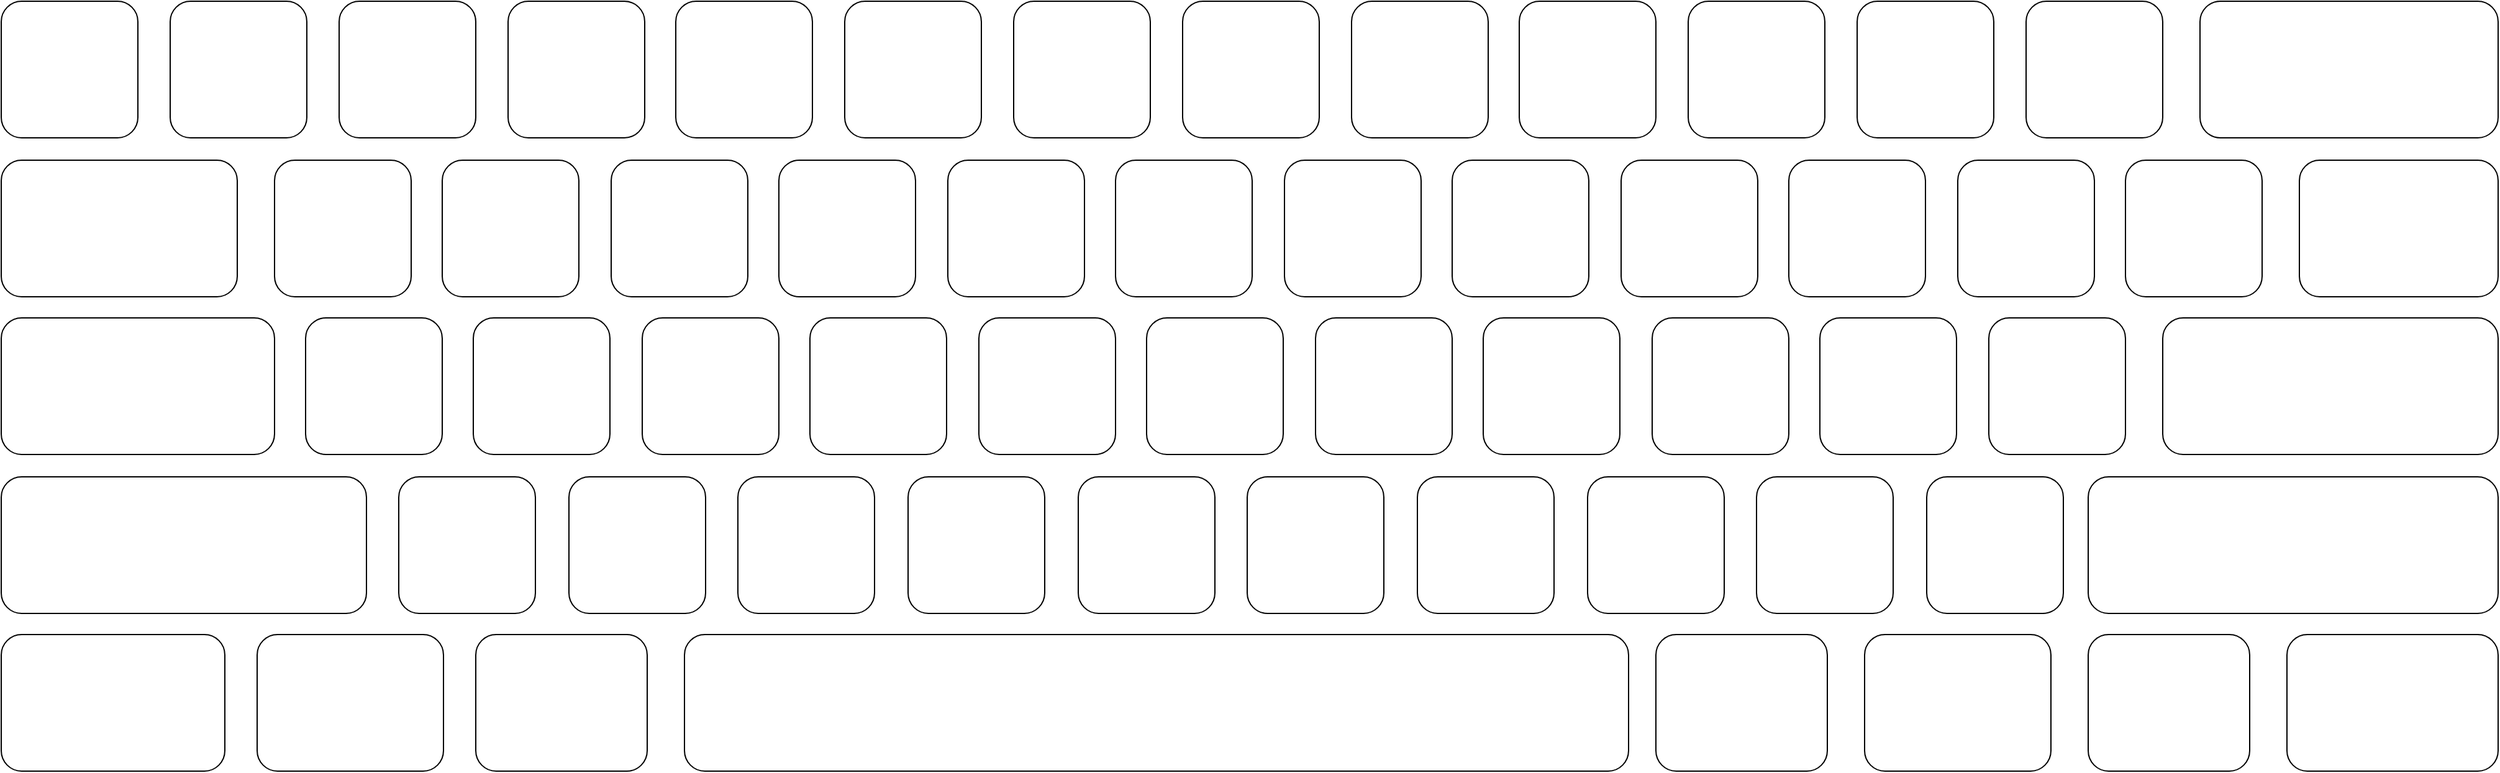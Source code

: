 <mxfile version="14.6.13" type="device" pages="2"><diagram id="XBa4Q_EDjiroyI0y3Vzs" name="empty"><mxGraphModel dx="1086" dy="846" grid="1" gridSize="10" guides="1" tooltips="1" connect="1" arrows="1" fold="1" page="1" pageScale="1" pageWidth="827" pageHeight="1169" math="0" shadow="0"><root><mxCell id="0"/><mxCell id="1" parent="0"/><mxCell id="fAleqmtmpxo0EEFf1o8w-3" value="" style="rounded=1;whiteSpace=wrap;html=1;" parent="1" vertex="1"><mxGeometry x="480" y="330" width="110" height="110" as="geometry"/></mxCell><mxCell id="fAleqmtmpxo0EEFf1o8w-4" value="" style="rounded=1;whiteSpace=wrap;html=1;" parent="1" vertex="1"><mxGeometry x="616" y="330" width="110" height="110" as="geometry"/></mxCell><mxCell id="fAleqmtmpxo0EEFf1o8w-5" value="" style="rounded=1;whiteSpace=wrap;html=1;" parent="1" vertex="1"><mxGeometry x="752" y="330" width="110" height="110" as="geometry"/></mxCell><mxCell id="fAleqmtmpxo0EEFf1o8w-6" value="" style="rounded=1;whiteSpace=wrap;html=1;" parent="1" vertex="1"><mxGeometry x="888" y="330" width="110" height="110" as="geometry"/></mxCell><mxCell id="fAleqmtmpxo0EEFf1o8w-7" value="" style="rounded=1;whiteSpace=wrap;html=1;" parent="1" vertex="1"><mxGeometry x="1023" y="330" width="110" height="110" as="geometry"/></mxCell><mxCell id="fAleqmtmpxo0EEFf1o8w-8" value="" style="rounded=1;whiteSpace=wrap;html=1;" parent="1" vertex="1"><mxGeometry x="2110" y="330" width="110" height="110" as="geometry"/></mxCell><mxCell id="fAleqmtmpxo0EEFf1o8w-9" value="" style="rounded=1;whiteSpace=wrap;html=1;" parent="1" vertex="1"><mxGeometry x="1974" y="330" width="110" height="110" as="geometry"/></mxCell><mxCell id="fAleqmtmpxo0EEFf1o8w-10" value="" style="rounded=1;whiteSpace=wrap;html=1;" parent="1" vertex="1"><mxGeometry x="1838" y="330" width="110" height="110" as="geometry"/></mxCell><mxCell id="fAleqmtmpxo0EEFf1o8w-11" value="" style="rounded=1;whiteSpace=wrap;html=1;" parent="1" vertex="1"><mxGeometry x="1702" y="330" width="110" height="110" as="geometry"/></mxCell><mxCell id="fAleqmtmpxo0EEFf1o8w-12" value="" style="rounded=1;whiteSpace=wrap;html=1;" parent="1" vertex="1"><mxGeometry x="1567" y="330" width="110" height="110" as="geometry"/></mxCell><mxCell id="fAleqmtmpxo0EEFf1o8w-13" value="" style="rounded=1;whiteSpace=wrap;html=1;" parent="1" vertex="1"><mxGeometry x="1431" y="330" width="110" height="110" as="geometry"/></mxCell><mxCell id="fAleqmtmpxo0EEFf1o8w-14" value="" style="rounded=1;whiteSpace=wrap;html=1;" parent="1" vertex="1"><mxGeometry x="1295" y="330" width="110" height="110" as="geometry"/></mxCell><mxCell id="fAleqmtmpxo0EEFf1o8w-15" value="" style="rounded=1;whiteSpace=wrap;html=1;" parent="1" vertex="1"><mxGeometry x="1159" y="330" width="110" height="110" as="geometry"/></mxCell><mxCell id="fAleqmtmpxo0EEFf1o8w-16" value="" style="rounded=1;whiteSpace=wrap;html=1;" parent="1" vertex="1"><mxGeometry x="480" y="458" width="190" height="110" as="geometry"/></mxCell><mxCell id="fAleqmtmpxo0EEFf1o8w-17" value="" style="rounded=1;whiteSpace=wrap;html=1;" parent="1" vertex="1"><mxGeometry x="480" y="585" width="220" height="110" as="geometry"/></mxCell><mxCell id="fAleqmtmpxo0EEFf1o8w-18" value="" style="rounded=1;whiteSpace=wrap;html=1;" parent="1" vertex="1"><mxGeometry x="480" y="713" width="294" height="110" as="geometry"/></mxCell><mxCell id="fAleqmtmpxo0EEFf1o8w-19" value="" style="rounded=1;whiteSpace=wrap;html=1;" parent="1" vertex="1"><mxGeometry x="480" y="840" width="180" height="110" as="geometry"/></mxCell><mxCell id="fAleqmtmpxo0EEFf1o8w-20" value="" style="rounded=1;whiteSpace=wrap;html=1;" parent="1" vertex="1"><mxGeometry x="700" y="458" width="110" height="110" as="geometry"/></mxCell><mxCell id="fAleqmtmpxo0EEFf1o8w-22" value="" style="rounded=1;whiteSpace=wrap;html=1;" parent="1" vertex="1"><mxGeometry x="800" y="713" width="110" height="110" as="geometry"/></mxCell><mxCell id="fAleqmtmpxo0EEFf1o8w-23" value="" style="rounded=1;whiteSpace=wrap;html=1;" parent="1" vertex="1"><mxGeometry x="686" y="840" width="150" height="110" as="geometry"/></mxCell><mxCell id="fAleqmtmpxo0EEFf1o8w-24" value="" style="rounded=1;whiteSpace=wrap;html=1;" parent="1" vertex="1"><mxGeometry x="862" y="840" width="138" height="110" as="geometry"/></mxCell><mxCell id="fAleqmtmpxo0EEFf1o8w-25" value="" style="rounded=1;whiteSpace=wrap;html=1;" parent="1" vertex="1"><mxGeometry x="1030" y="840" width="760" height="110" as="geometry"/></mxCell><mxCell id="fAleqmtmpxo0EEFf1o8w-26" value="" style="rounded=1;whiteSpace=wrap;html=1;" parent="1" vertex="1"><mxGeometry x="835" y="458" width="110" height="110" as="geometry"/></mxCell><mxCell id="fAleqmtmpxo0EEFf1o8w-27" value="" style="rounded=1;whiteSpace=wrap;html=1;" parent="1" vertex="1"><mxGeometry x="971" y="458" width="110" height="110" as="geometry"/></mxCell><mxCell id="fAleqmtmpxo0EEFf1o8w-28" value="" style="rounded=1;whiteSpace=wrap;html=1;" parent="1" vertex="1"><mxGeometry x="1106" y="458" width="110" height="110" as="geometry"/></mxCell><mxCell id="fAleqmtmpxo0EEFf1o8w-29" value="" style="rounded=1;whiteSpace=wrap;html=1;" parent="1" vertex="1"><mxGeometry x="1242" y="458" width="110" height="110" as="geometry"/></mxCell><mxCell id="fAleqmtmpxo0EEFf1o8w-30" value="" style="rounded=1;whiteSpace=wrap;html=1;" parent="1" vertex="1"><mxGeometry x="1377" y="458" width="110" height="110" as="geometry"/></mxCell><mxCell id="fAleqmtmpxo0EEFf1o8w-31" value="" style="rounded=1;whiteSpace=wrap;html=1;" parent="1" vertex="1"><mxGeometry x="1513" y="458" width="110" height="110" as="geometry"/></mxCell><mxCell id="fAleqmtmpxo0EEFf1o8w-32" value="" style="rounded=1;whiteSpace=wrap;html=1;" parent="1" vertex="1"><mxGeometry x="1648" y="458" width="110" height="110" as="geometry"/></mxCell><mxCell id="fAleqmtmpxo0EEFf1o8w-33" value="" style="rounded=1;whiteSpace=wrap;html=1;" parent="1" vertex="1"><mxGeometry x="1784" y="458" width="110" height="110" as="geometry"/></mxCell><mxCell id="fAleqmtmpxo0EEFf1o8w-34" value="" style="rounded=1;whiteSpace=wrap;html=1;" parent="1" vertex="1"><mxGeometry x="1919" y="458" width="110" height="110" as="geometry"/></mxCell><mxCell id="fAleqmtmpxo0EEFf1o8w-35" value="" style="rounded=1;whiteSpace=wrap;html=1;" parent="1" vertex="1"><mxGeometry x="2055" y="458" width="110" height="110" as="geometry"/></mxCell><mxCell id="fAleqmtmpxo0EEFf1o8w-36" value="" style="rounded=1;whiteSpace=wrap;html=1;" parent="1" vertex="1"><mxGeometry x="2190" y="458" width="110" height="110" as="geometry"/></mxCell><mxCell id="fAleqmtmpxo0EEFf1o8w-37" value="" style="rounded=1;whiteSpace=wrap;html=1;" parent="1" vertex="1"><mxGeometry x="725" y="585" width="110" height="110" as="geometry"/></mxCell><mxCell id="fAleqmtmpxo0EEFf1o8w-38" value="" style="rounded=1;whiteSpace=wrap;html=1;" parent="1" vertex="1"><mxGeometry x="860" y="585" width="110" height="110" as="geometry"/></mxCell><mxCell id="fAleqmtmpxo0EEFf1o8w-39" value="" style="rounded=1;whiteSpace=wrap;html=1;" parent="1" vertex="1"><mxGeometry x="996" y="585" width="110" height="110" as="geometry"/></mxCell><mxCell id="fAleqmtmpxo0EEFf1o8w-40" value="" style="rounded=1;whiteSpace=wrap;html=1;" parent="1" vertex="1"><mxGeometry x="1131" y="585" width="110" height="110" as="geometry"/></mxCell><mxCell id="fAleqmtmpxo0EEFf1o8w-41" value="" style="rounded=1;whiteSpace=wrap;html=1;" parent="1" vertex="1"><mxGeometry x="1267" y="585" width="110" height="110" as="geometry"/></mxCell><mxCell id="fAleqmtmpxo0EEFf1o8w-42" value="" style="rounded=1;whiteSpace=wrap;html=1;" parent="1" vertex="1"><mxGeometry x="1402" y="585" width="110" height="110" as="geometry"/></mxCell><mxCell id="fAleqmtmpxo0EEFf1o8w-43" value="" style="rounded=1;whiteSpace=wrap;html=1;" parent="1" vertex="1"><mxGeometry x="1538" y="585" width="110" height="110" as="geometry"/></mxCell><mxCell id="fAleqmtmpxo0EEFf1o8w-44" value="" style="rounded=1;whiteSpace=wrap;html=1;" parent="1" vertex="1"><mxGeometry x="1673" y="585" width="110" height="110" as="geometry"/></mxCell><mxCell id="fAleqmtmpxo0EEFf1o8w-45" value="" style="rounded=1;whiteSpace=wrap;html=1;" parent="1" vertex="1"><mxGeometry x="1809" y="585" width="110" height="110" as="geometry"/></mxCell><mxCell id="fAleqmtmpxo0EEFf1o8w-46" value="" style="rounded=1;whiteSpace=wrap;html=1;" parent="1" vertex="1"><mxGeometry x="1944" y="585" width="110" height="110" as="geometry"/></mxCell><mxCell id="fAleqmtmpxo0EEFf1o8w-47" value="" style="rounded=1;whiteSpace=wrap;html=1;" parent="1" vertex="1"><mxGeometry x="2080" y="585" width="110" height="110" as="geometry"/></mxCell><mxCell id="fAleqmtmpxo0EEFf1o8w-48" value="" style="rounded=1;whiteSpace=wrap;html=1;" parent="1" vertex="1"><mxGeometry x="937" y="713" width="110" height="110" as="geometry"/></mxCell><mxCell id="fAleqmtmpxo0EEFf1o8w-49" value="" style="rounded=1;whiteSpace=wrap;html=1;" parent="1" vertex="1"><mxGeometry x="1073" y="713" width="110" height="110" as="geometry"/></mxCell><mxCell id="fAleqmtmpxo0EEFf1o8w-50" value="" style="rounded=1;whiteSpace=wrap;html=1;" parent="1" vertex="1"><mxGeometry x="1210" y="713" width="110" height="110" as="geometry"/></mxCell><mxCell id="fAleqmtmpxo0EEFf1o8w-51" value="" style="rounded=1;whiteSpace=wrap;html=1;" parent="1" vertex="1"><mxGeometry x="1347" y="713" width="110" height="110" as="geometry"/></mxCell><mxCell id="fAleqmtmpxo0EEFf1o8w-52" value="" style="rounded=1;whiteSpace=wrap;html=1;" parent="1" vertex="1"><mxGeometry x="1483" y="713" width="110" height="110" as="geometry"/></mxCell><mxCell id="fAleqmtmpxo0EEFf1o8w-53" value="" style="rounded=1;whiteSpace=wrap;html=1;" parent="1" vertex="1"><mxGeometry x="1620" y="713" width="110" height="110" as="geometry"/></mxCell><mxCell id="fAleqmtmpxo0EEFf1o8w-54" value="" style="rounded=1;whiteSpace=wrap;html=1;" parent="1" vertex="1"><mxGeometry x="1757" y="713" width="110" height="110" as="geometry"/></mxCell><mxCell id="fAleqmtmpxo0EEFf1o8w-55" value="" style="rounded=1;whiteSpace=wrap;html=1;" parent="1" vertex="1"><mxGeometry x="1893" y="713" width="110" height="110" as="geometry"/></mxCell><mxCell id="fAleqmtmpxo0EEFf1o8w-56" value="" style="rounded=1;whiteSpace=wrap;html=1;" parent="1" vertex="1"><mxGeometry x="2030" y="713" width="110" height="110" as="geometry"/></mxCell><mxCell id="fAleqmtmpxo0EEFf1o8w-57" value="" style="rounded=1;whiteSpace=wrap;html=1;" parent="1" vertex="1"><mxGeometry x="2250" y="330" width="240" height="110" as="geometry"/></mxCell><mxCell id="fAleqmtmpxo0EEFf1o8w-58" value="" style="rounded=1;whiteSpace=wrap;html=1;" parent="1" vertex="1"><mxGeometry x="2330" y="458" width="160" height="110" as="geometry"/></mxCell><mxCell id="fAleqmtmpxo0EEFf1o8w-59" value="" style="rounded=1;whiteSpace=wrap;html=1;" parent="1" vertex="1"><mxGeometry x="2220" y="585" width="270" height="110" as="geometry"/></mxCell><mxCell id="fAleqmtmpxo0EEFf1o8w-60" value="" style="rounded=1;whiteSpace=wrap;html=1;" parent="1" vertex="1"><mxGeometry x="2160" y="713" width="330" height="110" as="geometry"/></mxCell><mxCell id="fAleqmtmpxo0EEFf1o8w-61" value="" style="rounded=1;whiteSpace=wrap;html=1;" parent="1" vertex="1"><mxGeometry x="2320" y="840" width="170" height="110" as="geometry"/></mxCell><mxCell id="fAleqmtmpxo0EEFf1o8w-62" value="" style="rounded=1;whiteSpace=wrap;html=1;" parent="1" vertex="1"><mxGeometry x="2160" y="840" width="130" height="110" as="geometry"/></mxCell><mxCell id="fAleqmtmpxo0EEFf1o8w-63" value="" style="rounded=1;whiteSpace=wrap;html=1;" parent="1" vertex="1"><mxGeometry x="1980" y="840" width="150" height="110" as="geometry"/></mxCell><mxCell id="fAleqmtmpxo0EEFf1o8w-64" value="" style="rounded=1;whiteSpace=wrap;html=1;" parent="1" vertex="1"><mxGeometry x="1812" y="840" width="138" height="110" as="geometry"/></mxCell></root></mxGraphModel></diagram><diagram name="mapping" id="OuYcPLUgI0bDKEgJ8PFU"><mxGraphModel dx="1086" dy="846" grid="1" gridSize="10" guides="1" tooltips="1" connect="1" arrows="1" fold="1" page="1" pageScale="1" pageWidth="827" pageHeight="1169" math="0" shadow="0"><root><mxCell id="P27F7O3MEiWzVjYHvT8S-0"/><mxCell id="P27F7O3MEiWzVjYHvT8S-1" parent="P27F7O3MEiWzVjYHvT8S-0"/><mxCell id="P27F7O3MEiWzVjYHvT8S-2" value="` ~" style="rounded=1;whiteSpace=wrap;html=1;fillColor=#f5f5f5;strokeColor=#666666;fontColor=#333333;fontSize=30;fontFamily=Lucida Console;align=center;" parent="P27F7O3MEiWzVjYHvT8S-1" vertex="1"><mxGeometry x="200" y="370" width="110" height="110" as="geometry"/></mxCell><mxCell id="P27F7O3MEiWzVjYHvT8S-3" value="&lt;div style=&quot;font-size: 30px;&quot;&gt;&lt;font style=&quot;font-size: 30px;&quot;&gt;1 !&lt;br style=&quot;font-size: 30px;&quot;&gt;&lt;/font&gt;&lt;/div&gt;&lt;div style=&quot;font-size: 30px;&quot;&gt;&lt;font style=&quot;font-size: 30px;&quot;&gt;F1&lt;/font&gt;&lt;/div&gt;" style="rounded=1;whiteSpace=wrap;html=1;fillColor=#fff2cc;strokeColor=#d6b656;fontSize=30;fontFamily=Lucida Console;align=center;" parent="P27F7O3MEiWzVjYHvT8S-1" vertex="1"><mxGeometry x="336" y="370" width="110" height="110" as="geometry"/></mxCell><mxCell id="P27F7O3MEiWzVjYHvT8S-4" value="&lt;div&gt;2 @&lt;/div&gt;&lt;div&gt;F2&lt;br&gt;&lt;/div&gt;" style="rounded=1;whiteSpace=wrap;html=1;fillColor=#fff2cc;strokeColor=#d6b656;fontSize=30;fontFamily=Lucida Console;align=center;" parent="P27F7O3MEiWzVjYHvT8S-1" vertex="1"><mxGeometry x="472" y="370" width="110" height="110" as="geometry"/></mxCell><mxCell id="P27F7O3MEiWzVjYHvT8S-5" value="&lt;div&gt;3 #&lt;/div&gt;&lt;div&gt;F3&lt;br&gt;&lt;/div&gt;" style="rounded=1;whiteSpace=wrap;html=1;fillColor=#fff2cc;strokeColor=#d6b656;fontSize=30;fontFamily=Lucida Console;align=center;" parent="P27F7O3MEiWzVjYHvT8S-1" vertex="1"><mxGeometry x="608" y="370" width="110" height="110" as="geometry"/></mxCell><mxCell id="P27F7O3MEiWzVjYHvT8S-6" value="&lt;div&gt;4 $&lt;/div&gt;&lt;div&gt;F4&lt;br&gt;&lt;/div&gt;" style="rounded=1;whiteSpace=wrap;html=1;fillColor=#fff2cc;strokeColor=#d6b656;fontSize=30;fontFamily=Lucida Console;align=center;" parent="P27F7O3MEiWzVjYHvT8S-1" vertex="1"><mxGeometry x="743" y="370" width="110" height="110" as="geometry"/></mxCell><mxCell id="P27F7O3MEiWzVjYHvT8S-7" value="&lt;div&gt;= +&lt;/div&gt;&lt;div&gt;F12&lt;br&gt;&lt;/div&gt;" style="rounded=1;whiteSpace=wrap;html=1;fillColor=#fff2cc;strokeColor=#d6b656;fontSize=30;fontFamily=Lucida Console;align=center;" parent="P27F7O3MEiWzVjYHvT8S-1" vertex="1"><mxGeometry x="1830" y="370" width="110" height="110" as="geometry"/></mxCell><mxCell id="P27F7O3MEiWzVjYHvT8S-8" value="&lt;div&gt;- _&lt;/div&gt;&lt;div&gt;F11&lt;br&gt;&lt;/div&gt;" style="rounded=1;whiteSpace=wrap;html=1;fillColor=#fff2cc;strokeColor=#d6b656;fontSize=30;fontFamily=Lucida Console;align=center;" parent="P27F7O3MEiWzVjYHvT8S-1" vertex="1"><mxGeometry x="1694" y="370" width="110" height="110" as="geometry"/></mxCell><mxCell id="P27F7O3MEiWzVjYHvT8S-9" value="&lt;div&gt;0 )&lt;/div&gt;&lt;div&gt;F10&lt;br&gt;&lt;/div&gt;" style="rounded=1;whiteSpace=wrap;html=1;fillColor=#fff2cc;strokeColor=#d6b656;fontSize=30;fontFamily=Lucida Console;align=center;" parent="P27F7O3MEiWzVjYHvT8S-1" vertex="1"><mxGeometry x="1558" y="370" width="110" height="110" as="geometry"/></mxCell><mxCell id="P27F7O3MEiWzVjYHvT8S-10" value="&lt;div&gt;9 (&lt;/div&gt;&lt;div&gt;F9&lt;br&gt;&lt;/div&gt;" style="rounded=1;whiteSpace=wrap;html=1;fillColor=#fff2cc;strokeColor=#d6b656;fontSize=30;fontFamily=Lucida Console;align=center;" parent="P27F7O3MEiWzVjYHvT8S-1" vertex="1"><mxGeometry x="1422" y="370" width="110" height="110" as="geometry"/></mxCell><mxCell id="P27F7O3MEiWzVjYHvT8S-11" value="&lt;div&gt;8 *&lt;/div&gt;&lt;div&gt;F8&lt;br&gt;&lt;/div&gt;" style="rounded=1;whiteSpace=wrap;html=1;fillColor=#fff2cc;strokeColor=#d6b656;fontSize=30;fontFamily=Lucida Console;align=center;" parent="P27F7O3MEiWzVjYHvT8S-1" vertex="1"><mxGeometry x="1287" y="370" width="110" height="110" as="geometry"/></mxCell><mxCell id="P27F7O3MEiWzVjYHvT8S-12" value="&lt;div&gt;7 &amp;amp;&lt;/div&gt;&lt;div&gt;F7&lt;br&gt;&lt;/div&gt;" style="rounded=1;whiteSpace=wrap;html=1;fillColor=#fff2cc;strokeColor=#d6b656;fontSize=30;fontFamily=Lucida Console;align=center;" parent="P27F7O3MEiWzVjYHvT8S-1" vertex="1"><mxGeometry x="1151" y="370" width="110" height="110" as="geometry"/></mxCell><mxCell id="P27F7O3MEiWzVjYHvT8S-13" value="&lt;div&gt;6 ^&lt;/div&gt;&lt;div&gt;F6&lt;br&gt;&lt;/div&gt;" style="rounded=1;whiteSpace=wrap;html=1;fillColor=#fff2cc;strokeColor=#d6b656;fontSize=30;fontFamily=Lucida Console;align=center;" parent="P27F7O3MEiWzVjYHvT8S-1" vertex="1"><mxGeometry x="1015" y="370" width="110" height="110" as="geometry"/></mxCell><mxCell id="P27F7O3MEiWzVjYHvT8S-14" value="&lt;div&gt;5 %&lt;/div&gt;&lt;div&gt;F5&lt;br&gt;&lt;/div&gt;" style="rounded=1;whiteSpace=wrap;html=1;fillColor=#fff2cc;strokeColor=#d6b656;fontSize=30;fontFamily=Lucida Console;align=center;" parent="P27F7O3MEiWzVjYHvT8S-1" vertex="1"><mxGeometry x="879" y="370" width="110" height="110" as="geometry"/></mxCell><mxCell id="P27F7O3MEiWzVjYHvT8S-15" value="Tab" style="rounded=1;whiteSpace=wrap;html=1;fillColor=#f5f5f5;strokeColor=#666666;fontColor=#333333;fontSize=30;fontFamily=Lucida Console;align=center;" parent="P27F7O3MEiWzVjYHvT8S-1" vertex="1"><mxGeometry x="200" y="498" width="190" height="110" as="geometry"/></mxCell><mxCell id="P27F7O3MEiWzVjYHvT8S-16" value="&lt;div&gt;ESC&lt;/div&gt;&lt;div&gt;CapsLock +&lt;br&gt;&lt;/div&gt;" style="rounded=1;whiteSpace=wrap;html=1;fillColor=#dae8fc;strokeColor=#6c8ebf;fontSize=30;fontFamily=Lucida Console;align=center;" parent="P27F7O3MEiWzVjYHvT8S-1" vertex="1"><mxGeometry x="200" y="625" width="220" height="110" as="geometry"/></mxCell><mxCell id="P27F7O3MEiWzVjYHvT8S-17" value="Shift" style="rounded=1;whiteSpace=wrap;html=1;fillColor=#f5f5f5;strokeColor=#666666;fontColor=#333333;fontSize=30;fontFamily=Lucida Console;align=center;" parent="P27F7O3MEiWzVjYHvT8S-1" vertex="1"><mxGeometry x="200" y="753" width="294" height="110" as="geometry"/></mxCell><mxCell id="P27F7O3MEiWzVjYHvT8S-18" value="Ctrl" style="rounded=1;whiteSpace=wrap;html=1;fillColor=#f5f5f5;strokeColor=#666666;fontColor=#333333;fontSize=30;fontFamily=Lucida Console;align=center;" parent="P27F7O3MEiWzVjYHvT8S-1" vertex="1"><mxGeometry x="200" y="880" width="180" height="110" as="geometry"/></mxCell><mxCell id="P27F7O3MEiWzVjYHvT8S-19" value="" style="rounded=1;whiteSpace=wrap;html=1;fillColor=#f5f5f5;strokeColor=#666666;fontColor=#333333;fontSize=30;fontFamily=Lucida Console;align=center;" parent="P27F7O3MEiWzVjYHvT8S-1" vertex="1"><mxGeometry x="420" y="498" width="110" height="110" as="geometry"/></mxCell><mxCell id="P27F7O3MEiWzVjYHvT8S-20" value="" style="rounded=1;whiteSpace=wrap;html=1;fillColor=#f5f5f5;strokeColor=#666666;fontColor=#333333;fontSize=30;fontFamily=Lucida Console;align=center;" parent="P27F7O3MEiWzVjYHvT8S-1" vertex="1"><mxGeometry x="520" y="753" width="110" height="110" as="geometry"/></mxCell><mxCell id="P27F7O3MEiWzVjYHvT8S-21" value="Win" style="rounded=1;whiteSpace=wrap;html=1;fillColor=#f5f5f5;strokeColor=#666666;fontColor=#333333;fontSize=30;fontFamily=Lucida Console;align=center;" parent="P27F7O3MEiWzVjYHvT8S-1" vertex="1"><mxGeometry x="406" y="880" width="150" height="110" as="geometry"/></mxCell><mxCell id="P27F7O3MEiWzVjYHvT8S-22" value="Alt" style="rounded=1;whiteSpace=wrap;html=1;fillColor=#f5f5f5;strokeColor=#666666;fontColor=#333333;fontSize=30;fontFamily=Lucida Console;align=center;" parent="P27F7O3MEiWzVjYHvT8S-1" vertex="1"><mxGeometry x="582" y="880" width="138" height="110" as="geometry"/></mxCell><mxCell id="P27F7O3MEiWzVjYHvT8S-23" value="Space" style="rounded=1;whiteSpace=wrap;html=1;fillColor=#f5f5f5;strokeColor=#666666;fontColor=#333333;fontSize=30;fontFamily=Lucida Console;align=center;" parent="P27F7O3MEiWzVjYHvT8S-1" vertex="1"><mxGeometry x="750" y="880" width="760" height="110" as="geometry"/></mxCell><mxCell id="P27F7O3MEiWzVjYHvT8S-24" value="&lt;div&gt;vol.&lt;/div&gt;&lt;div&gt;down&lt;br&gt;&lt;/div&gt;" style="rounded=1;whiteSpace=wrap;html=1;fillColor=#e1d5e7;strokeColor=#9673a6;fontSize=30;fontFamily=Lucida Console;align=center;" parent="P27F7O3MEiWzVjYHvT8S-1" vertex="1"><mxGeometry x="555" y="498" width="110" height="110" as="geometry"/></mxCell><mxCell id="P27F7O3MEiWzVjYHvT8S-25" value="&lt;div&gt;vol.&lt;/div&gt;&lt;div&gt;up&lt;span style=&quot;white-space: pre&quot;&gt;&lt;/span&gt;&lt;br&gt;&lt;/div&gt;" style="rounded=1;whiteSpace=wrap;html=1;fillColor=#e1d5e7;strokeColor=#9673a6;fontSize=30;fontFamily=Lucida Console;align=center;" parent="P27F7O3MEiWzVjYHvT8S-1" vertex="1"><mxGeometry x="691" y="498" width="110" height="110" as="geometry"/></mxCell><mxCell id="P27F7O3MEiWzVjYHvT8S-26" value="&lt;div&gt;vol.&lt;/div&gt;&lt;div&gt;off&lt;br&gt;&lt;/div&gt;" style="rounded=1;whiteSpace=wrap;html=1;fillColor=#e1d5e7;strokeColor=#9673a6;fontSize=30;fontFamily=Lucida Console;align=center;" parent="P27F7O3MEiWzVjYHvT8S-1" vertex="1"><mxGeometry x="826" y="498" width="110" height="110" as="geometry"/></mxCell><mxCell id="P27F7O3MEiWzVjYHvT8S-27" value="switch&lt;br&gt;case" style="rounded=1;whiteSpace=wrap;html=1;fillColor=#fff2cc;strokeColor=#d6b656;fontSize=30;fontFamily=Lucida Console;align=center;" parent="P27F7O3MEiWzVjYHvT8S-1" vertex="1"><mxGeometry x="962" y="498" width="110" height="110" as="geometry"/></mxCell><mxCell id="P27F7O3MEiWzVjYHvT8S-28" value="PgUp" style="rounded=1;whiteSpace=wrap;html=1;fillColor=#d5e8d4;strokeColor=#82b366;fontSize=30;fontFamily=Lucida Console;align=center;" parent="P27F7O3MEiWzVjYHvT8S-1" vertex="1"><mxGeometry x="1097" y="498" width="110" height="110" as="geometry"/></mxCell><mxCell id="P27F7O3MEiWzVjYHvT8S-29" value="PgDn" style="rounded=1;whiteSpace=wrap;html=1;fillColor=#d5e8d4;strokeColor=#82b366;fontSize=30;fontFamily=Lucida Console;align=center;" parent="P27F7O3MEiWzVjYHvT8S-1" vertex="1"><mxGeometry x="1233" y="498" width="110" height="110" as="geometry"/></mxCell><mxCell id="P27F7O3MEiWzVjYHvT8S-30" value="Ins" style="rounded=1;whiteSpace=wrap;html=1;fillColor=#e1d5e7;strokeColor=#9673a6;fontSize=30;fontFamily=Lucida Console;align=center;" parent="P27F7O3MEiWzVjYHvT8S-1" vertex="1"><mxGeometry x="1368" y="498" width="110" height="110" as="geometry"/></mxCell><mxCell id="P27F7O3MEiWzVjYHvT8S-31" value="" style="rounded=1;whiteSpace=wrap;html=1;fillColor=#f5f5f5;strokeColor=#666666;fontColor=#333333;fontSize=30;fontFamily=Lucida Console;align=center;" parent="P27F7O3MEiWzVjYHvT8S-1" vertex="1"><mxGeometry x="1504" y="498" width="110" height="110" as="geometry"/></mxCell><mxCell id="P27F7O3MEiWzVjYHvT8S-32" value="Prt" style="rounded=1;whiteSpace=wrap;html=1;fillColor=#e1d5e7;strokeColor=#9673a6;fontSize=30;fontFamily=Lucida Console;align=center;" parent="P27F7O3MEiWzVjYHvT8S-1" vertex="1"><mxGeometry x="1639" y="498" width="110" height="110" as="geometry"/></mxCell><mxCell id="P27F7O3MEiWzVjYHvT8S-33" value="[ {" style="rounded=1;whiteSpace=wrap;html=1;fillColor=#f5f5f5;strokeColor=#666666;fontColor=#333333;fontSize=30;fontFamily=Lucida Console;align=center;" parent="P27F7O3MEiWzVjYHvT8S-1" vertex="1"><mxGeometry x="1775" y="498" width="110" height="110" as="geometry"/></mxCell><mxCell id="P27F7O3MEiWzVjYHvT8S-34" value="] }" style="rounded=1;whiteSpace=wrap;html=1;fillColor=#f5f5f5;strokeColor=#666666;fontColor=#333333;fontSize=30;fontFamily=Lucida Console;align=center;" parent="P27F7O3MEiWzVjYHvT8S-1" vertex="1"><mxGeometry x="1910" y="498" width="110" height="110" as="geometry"/></mxCell><mxCell id="P27F7O3MEiWzVjYHvT8S-35" value="" style="rounded=1;whiteSpace=wrap;html=1;fillColor=#f5f5f5;strokeColor=#666666;fontColor=#333333;fontSize=30;fontFamily=Lucida Console;align=center;" parent="P27F7O3MEiWzVjYHvT8S-1" vertex="1"><mxGeometry x="445" y="625" width="110" height="110" as="geometry"/></mxCell><mxCell id="P27F7O3MEiWzVjYHvT8S-36" value="Shift" style="rounded=1;whiteSpace=wrap;html=1;fillColor=#f8cecc;strokeColor=#b85450;fontSize=30;fontFamily=Lucida Console;align=center;" parent="P27F7O3MEiWzVjYHvT8S-1" vertex="1"><mxGeometry x="580" y="625" width="110" height="110" as="geometry"/></mxCell><mxCell id="P27F7O3MEiWzVjYHvT8S-37" value="&lt;div&gt;Ctrl&lt;/div&gt;" style="rounded=1;whiteSpace=wrap;html=1;fillColor=#f8cecc;strokeColor=#b85450;fontSize=30;fontFamily=Lucida Console;align=center;" parent="P27F7O3MEiWzVjYHvT8S-1" vertex="1"><mxGeometry x="716" y="625" width="110" height="110" as="geometry"/></mxCell><mxCell id="P27F7O3MEiWzVjYHvT8S-38" value="&lt;div&gt;Alt&lt;/div&gt;" style="rounded=1;whiteSpace=wrap;html=1;fillColor=#f8cecc;strokeColor=#b85450;fontSize=30;fontFamily=Lucida Console;align=center;" parent="P27F7O3MEiWzVjYHvT8S-1" vertex="1"><mxGeometry x="851" y="625" width="110" height="110" as="geometry"/></mxCell><mxCell id="P27F7O3MEiWzVjYHvT8S-39" value="&lt;div&gt;&lt;br&gt;&lt;/div&gt;" style="rounded=1;whiteSpace=wrap;html=1;fillColor=#f5f5f5;strokeColor=#666666;fontSize=30;fontFamily=Lucida Console;align=center;fontColor=#333333;" parent="P27F7O3MEiWzVjYHvT8S-1" vertex="1"><mxGeometry x="987" y="625" width="110" height="110" as="geometry"/></mxCell><mxCell id="P27F7O3MEiWzVjYHvT8S-40" value="left" style="rounded=1;whiteSpace=wrap;html=1;fillColor=#fff2cc;strokeColor=#d6b656;fontSize=30;fontFamily=Lucida Console;align=center;" parent="P27F7O3MEiWzVjYHvT8S-1" vertex="1"><mxGeometry x="1122" y="625" width="110" height="110" as="geometry"/></mxCell><mxCell id="P27F7O3MEiWzVjYHvT8S-41" value="down" style="rounded=1;whiteSpace=wrap;html=1;fillColor=#fff2cc;strokeColor=#d6b656;fontSize=30;fontFamily=Lucida Console;align=center;" parent="P27F7O3MEiWzVjYHvT8S-1" vertex="1"><mxGeometry x="1258" y="625" width="110" height="110" as="geometry"/></mxCell><mxCell id="P27F7O3MEiWzVjYHvT8S-42" value="up" style="rounded=1;whiteSpace=wrap;html=1;fillColor=#fff2cc;strokeColor=#d6b656;fontSize=30;fontFamily=Lucida Console;align=center;" parent="P27F7O3MEiWzVjYHvT8S-1" vertex="1"><mxGeometry x="1393" y="625" width="110" height="110" as="geometry"/></mxCell><mxCell id="P27F7O3MEiWzVjYHvT8S-43" value="right" style="rounded=1;whiteSpace=wrap;html=1;fillColor=#fff2cc;strokeColor=#d6b656;fontSize=30;fontFamily=Lucida Console;align=center;" parent="P27F7O3MEiWzVjYHvT8S-1" vertex="1"><mxGeometry x="1529" y="625" width="110" height="110" as="geometry"/></mxCell><mxCell id="P27F7O3MEiWzVjYHvT8S-44" value="; :" style="rounded=1;whiteSpace=wrap;html=1;fillColor=#f5f5f5;strokeColor=#666666;fontColor=#333333;fontSize=30;fontFamily=Lucida Console;align=center;" parent="P27F7O3MEiWzVjYHvT8S-1" vertex="1"><mxGeometry x="1664" y="625" width="110" height="110" as="geometry"/></mxCell><mxCell id="P27F7O3MEiWzVjYHvT8S-45" value="' &quot;" style="rounded=1;whiteSpace=wrap;html=1;fillColor=#f5f5f5;strokeColor=#666666;fontColor=#333333;fontSize=30;fontFamily=Lucida Console;align=center;" parent="P27F7O3MEiWzVjYHvT8S-1" vertex="1"><mxGeometry x="1800" y="625" width="110" height="110" as="geometry"/></mxCell><mxCell id="P27F7O3MEiWzVjYHvT8S-46" value="" style="rounded=1;whiteSpace=wrap;html=1;fillColor=#f5f5f5;strokeColor=#666666;fontColor=#333333;fontSize=30;fontFamily=Lucida Console;align=center;" parent="P27F7O3MEiWzVjYHvT8S-1" vertex="1"><mxGeometry x="657" y="753" width="110" height="110" as="geometry"/></mxCell><mxCell id="P27F7O3MEiWzVjYHvT8S-47" value="" style="rounded=1;whiteSpace=wrap;html=1;fillColor=#f5f5f5;strokeColor=#666666;fontColor=#333333;fontSize=30;fontFamily=Lucida Console;align=center;" parent="P27F7O3MEiWzVjYHvT8S-1" vertex="1"><mxGeometry x="793" y="753" width="110" height="110" as="geometry"/></mxCell><mxCell id="P27F7O3MEiWzVjYHvT8S-48" value="" style="rounded=1;whiteSpace=wrap;html=1;fillColor=#f5f5f5;strokeColor=#666666;fontColor=#333333;fontSize=30;fontFamily=Lucida Console;align=center;" parent="P27F7O3MEiWzVjYHvT8S-1" vertex="1"><mxGeometry x="930" y="753" width="110" height="110" as="geometry"/></mxCell><mxCell id="P27F7O3MEiWzVjYHvT8S-49" value="" style="rounded=1;whiteSpace=wrap;html=1;fillColor=#f5f5f5;strokeColor=#666666;fontColor=#333333;fontSize=30;fontFamily=Lucida Console;align=center;" parent="P27F7O3MEiWzVjYHvT8S-1" vertex="1"><mxGeometry x="1067" y="753" width="110" height="110" as="geometry"/></mxCell><mxCell id="P27F7O3MEiWzVjYHvT8S-50" value="home" style="rounded=1;whiteSpace=wrap;html=1;fillColor=#d5e8d4;strokeColor=#82b366;fontSize=30;fontFamily=Lucida Console;align=center;" parent="P27F7O3MEiWzVjYHvT8S-1" vertex="1"><mxGeometry x="1203" y="753" width="110" height="110" as="geometry"/></mxCell><mxCell id="P27F7O3MEiWzVjYHvT8S-51" value="end" style="rounded=1;whiteSpace=wrap;html=1;fillColor=#d5e8d4;strokeColor=#82b366;fontSize=30;fontFamily=Lucida Console;align=center;" parent="P27F7O3MEiWzVjYHvT8S-1" vertex="1"><mxGeometry x="1340" y="753" width="110" height="110" as="geometry"/></mxCell><mxCell id="P27F7O3MEiWzVjYHvT8S-52" value="del&lt;br&gt;word&lt;br&gt;&amp;lt;-" style="rounded=1;whiteSpace=wrap;html=1;fillColor=#f8cecc;strokeColor=#b85450;fontSize=30;fontFamily=Lucida Console;align=center;" parent="P27F7O3MEiWzVjYHvT8S-1" vertex="1"><mxGeometry x="1477" y="753" width="110" height="110" as="geometry"/></mxCell><mxCell id="P27F7O3MEiWzVjYHvT8S-53" value="del&lt;br&gt;word&lt;br&gt;-&amp;gt;" style="rounded=1;whiteSpace=wrap;html=1;fillColor=#f8cecc;strokeColor=#b85450;fontSize=30;fontFamily=Lucida Console;align=center;" parent="P27F7O3MEiWzVjYHvT8S-1" vertex="1"><mxGeometry x="1613" y="753" width="110" height="110" as="geometry"/></mxCell><mxCell id="P27F7O3MEiWzVjYHvT8S-54" value="del&lt;br&gt;char&lt;br&gt;-&amp;gt;" style="rounded=1;whiteSpace=wrap;html=1;fillColor=#f8cecc;strokeColor=#b85450;fontSize=30;fontFamily=Lucida Console;align=center;" parent="P27F7O3MEiWzVjYHvT8S-1" vertex="1"><mxGeometry x="1750" y="753" width="110" height="110" as="geometry"/></mxCell><mxCell id="P27F7O3MEiWzVjYHvT8S-55" value="&lt;div&gt;BackSpace&lt;/div&gt;&lt;div&gt;Del&lt;br&gt;&lt;/div&gt;" style="rounded=1;whiteSpace=wrap;html=1;fillColor=#f8cecc;strokeColor=#b85450;fontSize=30;fontFamily=Lucida Console;align=center;" parent="P27F7O3MEiWzVjYHvT8S-1" vertex="1"><mxGeometry x="1970" y="370" width="240" height="110" as="geometry"/></mxCell><mxCell id="P27F7O3MEiWzVjYHvT8S-56" value="\ |" style="rounded=1;whiteSpace=wrap;html=1;fillColor=#f5f5f5;strokeColor=#666666;fontColor=#333333;fontSize=30;fontFamily=Lucida Console;align=center;" parent="P27F7O3MEiWzVjYHvT8S-1" vertex="1"><mxGeometry x="2050" y="498" width="160" height="110" as="geometry"/></mxCell><mxCell id="P27F7O3MEiWzVjYHvT8S-57" value="Enter" style="rounded=1;whiteSpace=wrap;html=1;fillColor=#f8cecc;strokeColor=#b85450;fontSize=30;fontFamily=Lucida Console;align=center;" parent="P27F7O3MEiWzVjYHvT8S-1" vertex="1"><mxGeometry x="1940" y="625" width="270" height="110" as="geometry"/></mxCell><mxCell id="P27F7O3MEiWzVjYHvT8S-58" value="Shift" style="rounded=1;whiteSpace=wrap;html=1;fillColor=#f5f5f5;strokeColor=#666666;fontColor=#333333;fontSize=30;fontFamily=Lucida Console;align=center;" parent="P27F7O3MEiWzVjYHvT8S-1" vertex="1"><mxGeometry x="1880" y="753" width="330" height="110" as="geometry"/></mxCell><mxCell id="P27F7O3MEiWzVjYHvT8S-59" value="Ctrl" style="rounded=1;whiteSpace=wrap;html=1;fillColor=#f5f5f5;strokeColor=#666666;fontColor=#333333;fontSize=30;fontFamily=Lucida Console;align=center;" parent="P27F7O3MEiWzVjYHvT8S-1" vertex="1"><mxGeometry x="2040" y="880" width="170" height="110" as="geometry"/></mxCell><mxCell id="P27F7O3MEiWzVjYHvT8S-60" value="&lt;div&gt;right&lt;/div&gt;&lt;div&gt;MB&lt;br&gt;&lt;/div&gt;" style="rounded=1;whiteSpace=wrap;html=1;fillColor=#f5f5f5;strokeColor=#666666;fontColor=#333333;fontSize=30;fontFamily=Lucida Console;align=center;" parent="P27F7O3MEiWzVjYHvT8S-1" vertex="1"><mxGeometry x="1880" y="880" width="130" height="110" as="geometry"/></mxCell><mxCell id="P27F7O3MEiWzVjYHvT8S-61" value="Win" style="rounded=1;whiteSpace=wrap;html=1;fillColor=#f5f5f5;strokeColor=#666666;fontColor=#333333;fontSize=30;fontFamily=Lucida Console;align=center;" parent="P27F7O3MEiWzVjYHvT8S-1" vertex="1"><mxGeometry x="1700" y="880" width="150" height="110" as="geometry"/></mxCell><mxCell id="P27F7O3MEiWzVjYHvT8S-62" value="Alt" style="rounded=1;whiteSpace=wrap;html=1;fillColor=#f5f5f5;strokeColor=#666666;fontColor=#333333;fontSize=30;fontFamily=Lucida Console;align=center;" parent="P27F7O3MEiWzVjYHvT8S-1" vertex="1"><mxGeometry x="1532" y="880" width="138" height="110" as="geometry"/></mxCell><mxCell id="P27F7O3MEiWzVjYHvT8S-63" value="&lt;div&gt;Legend:&lt;/div&gt;&lt;div&gt;upper row: std fn / shift fn&lt;br&gt;&lt;/div&gt;&lt;div&gt;lower row: capslock fn&lt;br&gt;&lt;/div&gt;" style="rounded=1;whiteSpace=wrap;html=1;fillColor=#f5f5f5;strokeColor=#666666;fontColor=#333333;fontSize=30;fontFamily=Lucida Console;align=left;spacingLeft=24;" parent="P27F7O3MEiWzVjYHvT8S-1" vertex="1"><mxGeometry x="200" y="120" width="560" height="170" as="geometry"/></mxCell></root></mxGraphModel></diagram></mxfile>